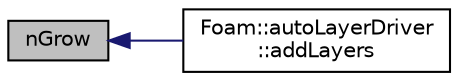 digraph "nGrow"
{
  bgcolor="transparent";
  edge [fontname="Helvetica",fontsize="10",labelfontname="Helvetica",labelfontsize="10"];
  node [fontname="Helvetica",fontsize="10",shape=record];
  rankdir="LR";
  Node1 [label="nGrow",height=0.2,width=0.4,color="black", fillcolor="grey75", style="filled", fontcolor="black"];
  Node1 -> Node2 [dir="back",color="midnightblue",fontsize="10",style="solid",fontname="Helvetica"];
  Node2 [label="Foam::autoLayerDriver\l::addLayers",height=0.2,width=0.4,color="black",URL="$a00084.html#a2654851d1ffedc26e8ff1424f7097ba6",tooltip="Add cell layers. "];
}
